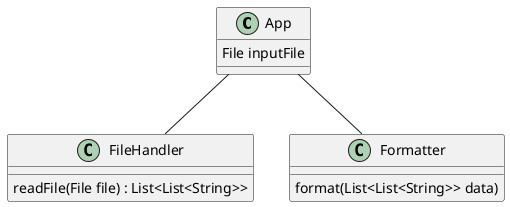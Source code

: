 @startuml

Class App {
    File inputFile
}

Class FileHandler {
    readFile(File file) : List<List<String>>
}

Class Formatter {
    format(List<List<String>> data)
}

App -- FileHandler
App -- Formatter

@enduml